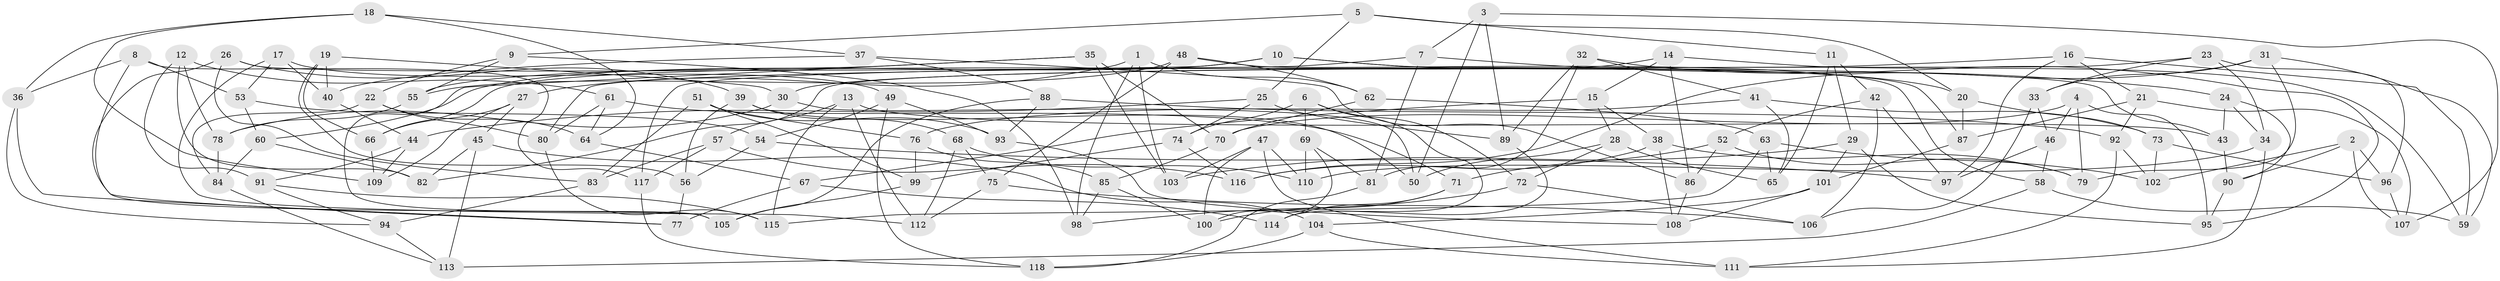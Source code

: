 // Generated by graph-tools (version 1.1) at 2025/37/03/09/25 02:37:53]
// undirected, 118 vertices, 236 edges
graph export_dot {
graph [start="1"]
  node [color=gray90,style=filled];
  1;
  2;
  3;
  4;
  5;
  6;
  7;
  8;
  9;
  10;
  11;
  12;
  13;
  14;
  15;
  16;
  17;
  18;
  19;
  20;
  21;
  22;
  23;
  24;
  25;
  26;
  27;
  28;
  29;
  30;
  31;
  32;
  33;
  34;
  35;
  36;
  37;
  38;
  39;
  40;
  41;
  42;
  43;
  44;
  45;
  46;
  47;
  48;
  49;
  50;
  51;
  52;
  53;
  54;
  55;
  56;
  57;
  58;
  59;
  60;
  61;
  62;
  63;
  64;
  65;
  66;
  67;
  68;
  69;
  70;
  71;
  72;
  73;
  74;
  75;
  76;
  77;
  78;
  79;
  80;
  81;
  82;
  83;
  84;
  85;
  86;
  87;
  88;
  89;
  90;
  91;
  92;
  93;
  94;
  95;
  96;
  97;
  98;
  99;
  100;
  101;
  102;
  103;
  104;
  105;
  106;
  107;
  108;
  109;
  110;
  111;
  112;
  113;
  114;
  115;
  116;
  117;
  118;
  1 -- 98;
  1 -- 103;
  1 -- 62;
  1 -- 27;
  2 -- 90;
  2 -- 102;
  2 -- 107;
  2 -- 96;
  3 -- 50;
  3 -- 7;
  3 -- 107;
  3 -- 89;
  4 -- 46;
  4 -- 79;
  4 -- 70;
  4 -- 95;
  5 -- 20;
  5 -- 9;
  5 -- 11;
  5 -- 25;
  6 -- 74;
  6 -- 114;
  6 -- 72;
  6 -- 69;
  7 -- 81;
  7 -- 80;
  7 -- 24;
  8 -- 53;
  8 -- 36;
  8 -- 105;
  8 -- 117;
  9 -- 98;
  9 -- 22;
  9 -- 55;
  10 -- 20;
  10 -- 117;
  10 -- 60;
  10 -- 87;
  11 -- 65;
  11 -- 42;
  11 -- 29;
  12 -- 78;
  12 -- 91;
  12 -- 82;
  12 -- 61;
  13 -- 115;
  13 -- 57;
  13 -- 43;
  13 -- 112;
  14 -- 15;
  14 -- 66;
  14 -- 59;
  14 -- 86;
  15 -- 28;
  15 -- 67;
  15 -- 38;
  16 -- 21;
  16 -- 30;
  16 -- 97;
  16 -- 59;
  17 -- 53;
  17 -- 49;
  17 -- 112;
  17 -- 40;
  18 -- 37;
  18 -- 36;
  18 -- 109;
  18 -- 64;
  19 -- 40;
  19 -- 66;
  19 -- 56;
  19 -- 30;
  20 -- 73;
  20 -- 87;
  21 -- 92;
  21 -- 87;
  21 -- 107;
  22 -- 64;
  22 -- 84;
  22 -- 80;
  23 -- 34;
  23 -- 33;
  23 -- 96;
  23 -- 82;
  24 -- 43;
  24 -- 90;
  24 -- 34;
  25 -- 89;
  25 -- 74;
  25 -- 44;
  26 -- 83;
  26 -- 43;
  26 -- 77;
  26 -- 39;
  27 -- 109;
  27 -- 66;
  27 -- 45;
  28 -- 50;
  28 -- 72;
  28 -- 65;
  29 -- 103;
  29 -- 95;
  29 -- 101;
  30 -- 78;
  30 -- 50;
  31 -- 33;
  31 -- 79;
  31 -- 59;
  31 -- 116;
  32 -- 41;
  32 -- 81;
  32 -- 89;
  32 -- 95;
  33 -- 46;
  33 -- 106;
  34 -- 110;
  34 -- 111;
  35 -- 70;
  35 -- 103;
  35 -- 55;
  35 -- 105;
  36 -- 77;
  36 -- 94;
  37 -- 40;
  37 -- 86;
  37 -- 88;
  38 -- 108;
  38 -- 116;
  38 -- 79;
  39 -- 56;
  39 -- 68;
  39 -- 50;
  40 -- 44;
  41 -- 76;
  41 -- 65;
  41 -- 73;
  42 -- 52;
  42 -- 106;
  42 -- 97;
  43 -- 90;
  44 -- 91;
  44 -- 109;
  45 -- 113;
  45 -- 104;
  45 -- 82;
  46 -- 97;
  46 -- 58;
  47 -- 110;
  47 -- 111;
  47 -- 103;
  47 -- 100;
  48 -- 75;
  48 -- 62;
  48 -- 55;
  48 -- 58;
  49 -- 93;
  49 -- 118;
  49 -- 54;
  51 -- 83;
  51 -- 76;
  51 -- 93;
  51 -- 99;
  52 -- 79;
  52 -- 86;
  52 -- 71;
  53 -- 60;
  53 -- 54;
  54 -- 97;
  54 -- 56;
  55 -- 78;
  56 -- 77;
  57 -- 117;
  57 -- 83;
  57 -- 116;
  58 -- 59;
  58 -- 113;
  60 -- 82;
  60 -- 84;
  61 -- 80;
  61 -- 64;
  61 -- 71;
  62 -- 70;
  62 -- 63;
  63 -- 65;
  63 -- 115;
  63 -- 102;
  64 -- 67;
  66 -- 109;
  67 -- 114;
  67 -- 77;
  68 -- 112;
  68 -- 110;
  68 -- 75;
  69 -- 81;
  69 -- 110;
  69 -- 100;
  70 -- 85;
  71 -- 100;
  71 -- 114;
  72 -- 98;
  72 -- 106;
  73 -- 102;
  73 -- 96;
  74 -- 116;
  74 -- 99;
  75 -- 112;
  75 -- 106;
  76 -- 85;
  76 -- 99;
  78 -- 84;
  80 -- 115;
  81 -- 118;
  83 -- 94;
  84 -- 113;
  85 -- 100;
  85 -- 98;
  86 -- 108;
  87 -- 101;
  88 -- 105;
  88 -- 93;
  88 -- 92;
  89 -- 114;
  90 -- 95;
  91 -- 94;
  91 -- 115;
  92 -- 102;
  92 -- 111;
  93 -- 108;
  94 -- 113;
  96 -- 107;
  99 -- 105;
  101 -- 108;
  101 -- 104;
  104 -- 111;
  104 -- 118;
  117 -- 118;
}
